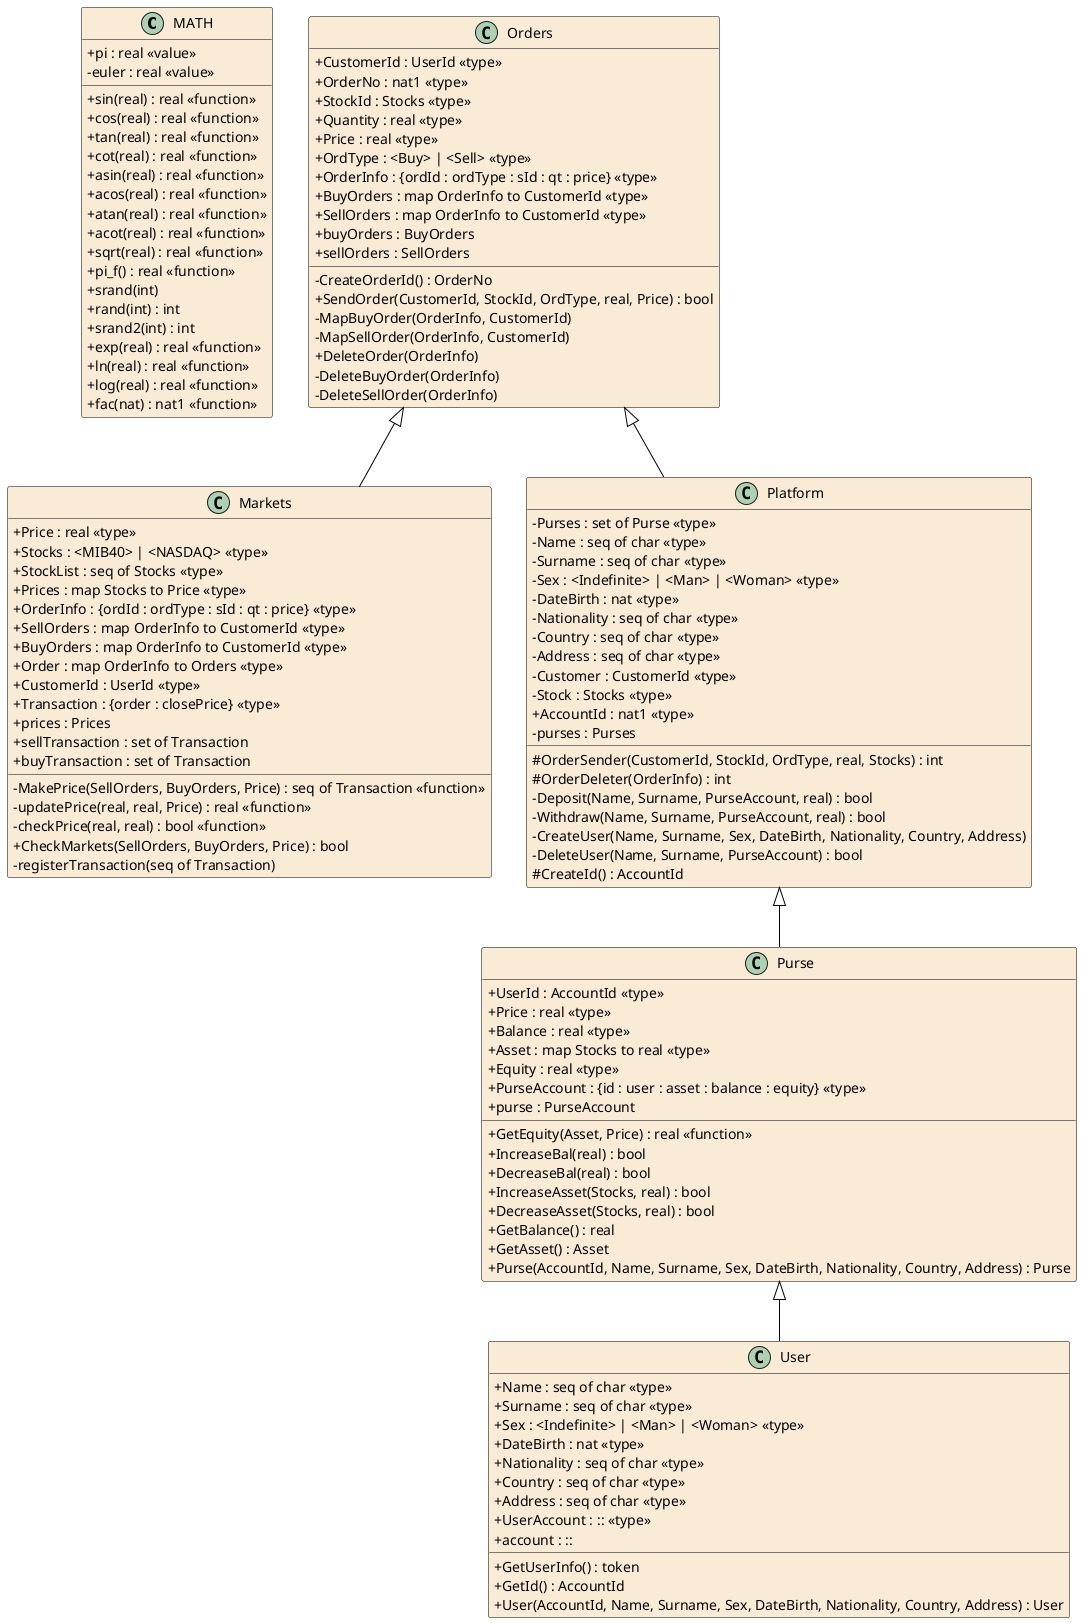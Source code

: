 @startuml Assignment

hide empty members
skinparam Shadowing false
skinparam classAttributeIconSize 0
skinparam ClassBorderThickness 0.5
skinparam groupInheritance 5
skinparam class {
	BackgroundColor AntiqueWhite
	ArrowColor Black
	BorderColor Black
}
skinparam defaultTextAlignment center

class MATH
{
	+sin(real) : real <<function>>
	+cos(real) : real <<function>>
	+tan(real) : real <<function>>
	+cot(real) : real <<function>>
	+asin(real) : real <<function>>
	+acos(real) : real <<function>>
	+atan(real) : real <<function>>
	+acot(real) : real <<function>>
	+sqrt(real) : real <<function>>
	+pi_f() : real <<function>>
	+srand(int)
	+rand(int) : int
	+srand2(int) : int
	+exp(real) : real <<function>>
	+ln(real) : real <<function>>
	+log(real) : real <<function>>
	+fac(nat) : nat1 <<function>>
	+pi : real <<value>>
	-euler : real <<value>>
}

class Markets
{
	+Price : real <<type>>
	+Stocks : <MIB40> | <NASDAQ> <<type>>
	+StockList : seq of Stocks <<type>>
	+Prices : map Stocks to Price <<type>>
	+OrderInfo : {ordId : ordType : sId : qt : price} <<type>>
	+SellOrders : map OrderInfo to CustomerId <<type>>
	+BuyOrders : map OrderInfo to CustomerId <<type>>
	+Order : map OrderInfo to Orders <<type>>
	+CustomerId : UserId <<type>>
	+Transaction : {order : closePrice} <<type>>
	+prices : Prices
	+sellTransaction : set of Transaction
	+buyTransaction : set of Transaction
	-MakePrice(SellOrders, BuyOrders, Price) : seq of Transaction <<function>>
	-updatePrice(real, real, Price) : real <<function>>
	-checkPrice(real, real) : bool <<function>>
	+CheckMarkets(SellOrders, BuyOrders, Price) : bool
	-registerTransaction(seq of Transaction)
}

class Orders
{
	+CustomerId : UserId <<type>>
	+OrderNo : nat1 <<type>>
	+StockId : Stocks <<type>>
	+Quantity : real <<type>>
	+Price : real <<type>>
	+OrdType : <Buy> | <Sell> <<type>>
	+OrderInfo : {ordId : ordType : sId : qt : price} <<type>>
	+BuyOrders : map OrderInfo to CustomerId <<type>>
	+SellOrders : map OrderInfo to CustomerId <<type>>
	+buyOrders : BuyOrders
	+sellOrders : SellOrders
	-CreateOrderId() : OrderNo
	+SendOrder(CustomerId, StockId, OrdType, real, Price) : bool
	-MapBuyOrder(OrderInfo, CustomerId)
	-MapSellOrder(OrderInfo, CustomerId)
	+DeleteOrder(OrderInfo)
	-DeleteBuyOrder(OrderInfo)
	-DeleteSellOrder(OrderInfo)
}

class Platform
{
	-Purses : set of Purse <<type>>
	-Name : seq of char <<type>>
	-Surname : seq of char <<type>>
	-Sex : <Indefinite> | <Man> | <Woman> <<type>>
	-DateBirth : nat <<type>>
	-Nationality : seq of char <<type>>
	-Country : seq of char <<type>>
	-Address : seq of char <<type>>
	-Customer : CustomerId <<type>>
	-Stock : Stocks <<type>>
	+AccountId : nat1 <<type>>
	-purses : Purses
	#OrderSender(CustomerId, StockId, OrdType, real, Stocks) : int
	#OrderDeleter(OrderInfo) : int
	-Deposit(Name, Surname, PurseAccount, real) : bool
	-Withdraw(Name, Surname, PurseAccount, real) : bool
	-CreateUser(Name, Surname, Sex, DateBirth, Nationality, Country, Address)
	-DeleteUser(Name, Surname, PurseAccount) : bool
	#CreateId() : AccountId
}

class Purse
{
	+UserId : AccountId <<type>>
	+Price : real <<type>>
	+Balance : real <<type>>
	+Asset : map Stocks to real <<type>>
	+Equity : real <<type>>
	+PurseAccount : {id : user : asset : balance : equity} <<type>>
	+purse : PurseAccount
	+GetEquity(Asset, Price) : real <<function>>
	+IncreaseBal(real) : bool
	+DecreaseBal(real) : bool
	+IncreaseAsset(Stocks, real) : bool
	+DecreaseAsset(Stocks, real) : bool
	+GetBalance() : real
	+GetAsset() : Asset
	+Purse(AccountId, Name, Surname, Sex, DateBirth, Nationality, Country, Address) : Purse
}

class User
{
	+Name : seq of char <<type>>
	+Surname : seq of char <<type>>
	+Sex : <Indefinite> | <Man> | <Woman> <<type>>
	+DateBirth : nat <<type>>
	+Nationality : seq of char <<type>>
	+Country : seq of char <<type>>
	+Address : seq of char <<type>>
	+UserAccount : :: <<type>>
	+account : ::
	+GetUserInfo() : token
	+GetId() : AccountId
	+User(AccountId, Name, Surname, Sex, DateBirth, Nationality, Country, Address) : User
}

Orders <|-- Markets
Orders <|-- Platform
Platform <|-- Purse
Purse <|-- User

@enduml